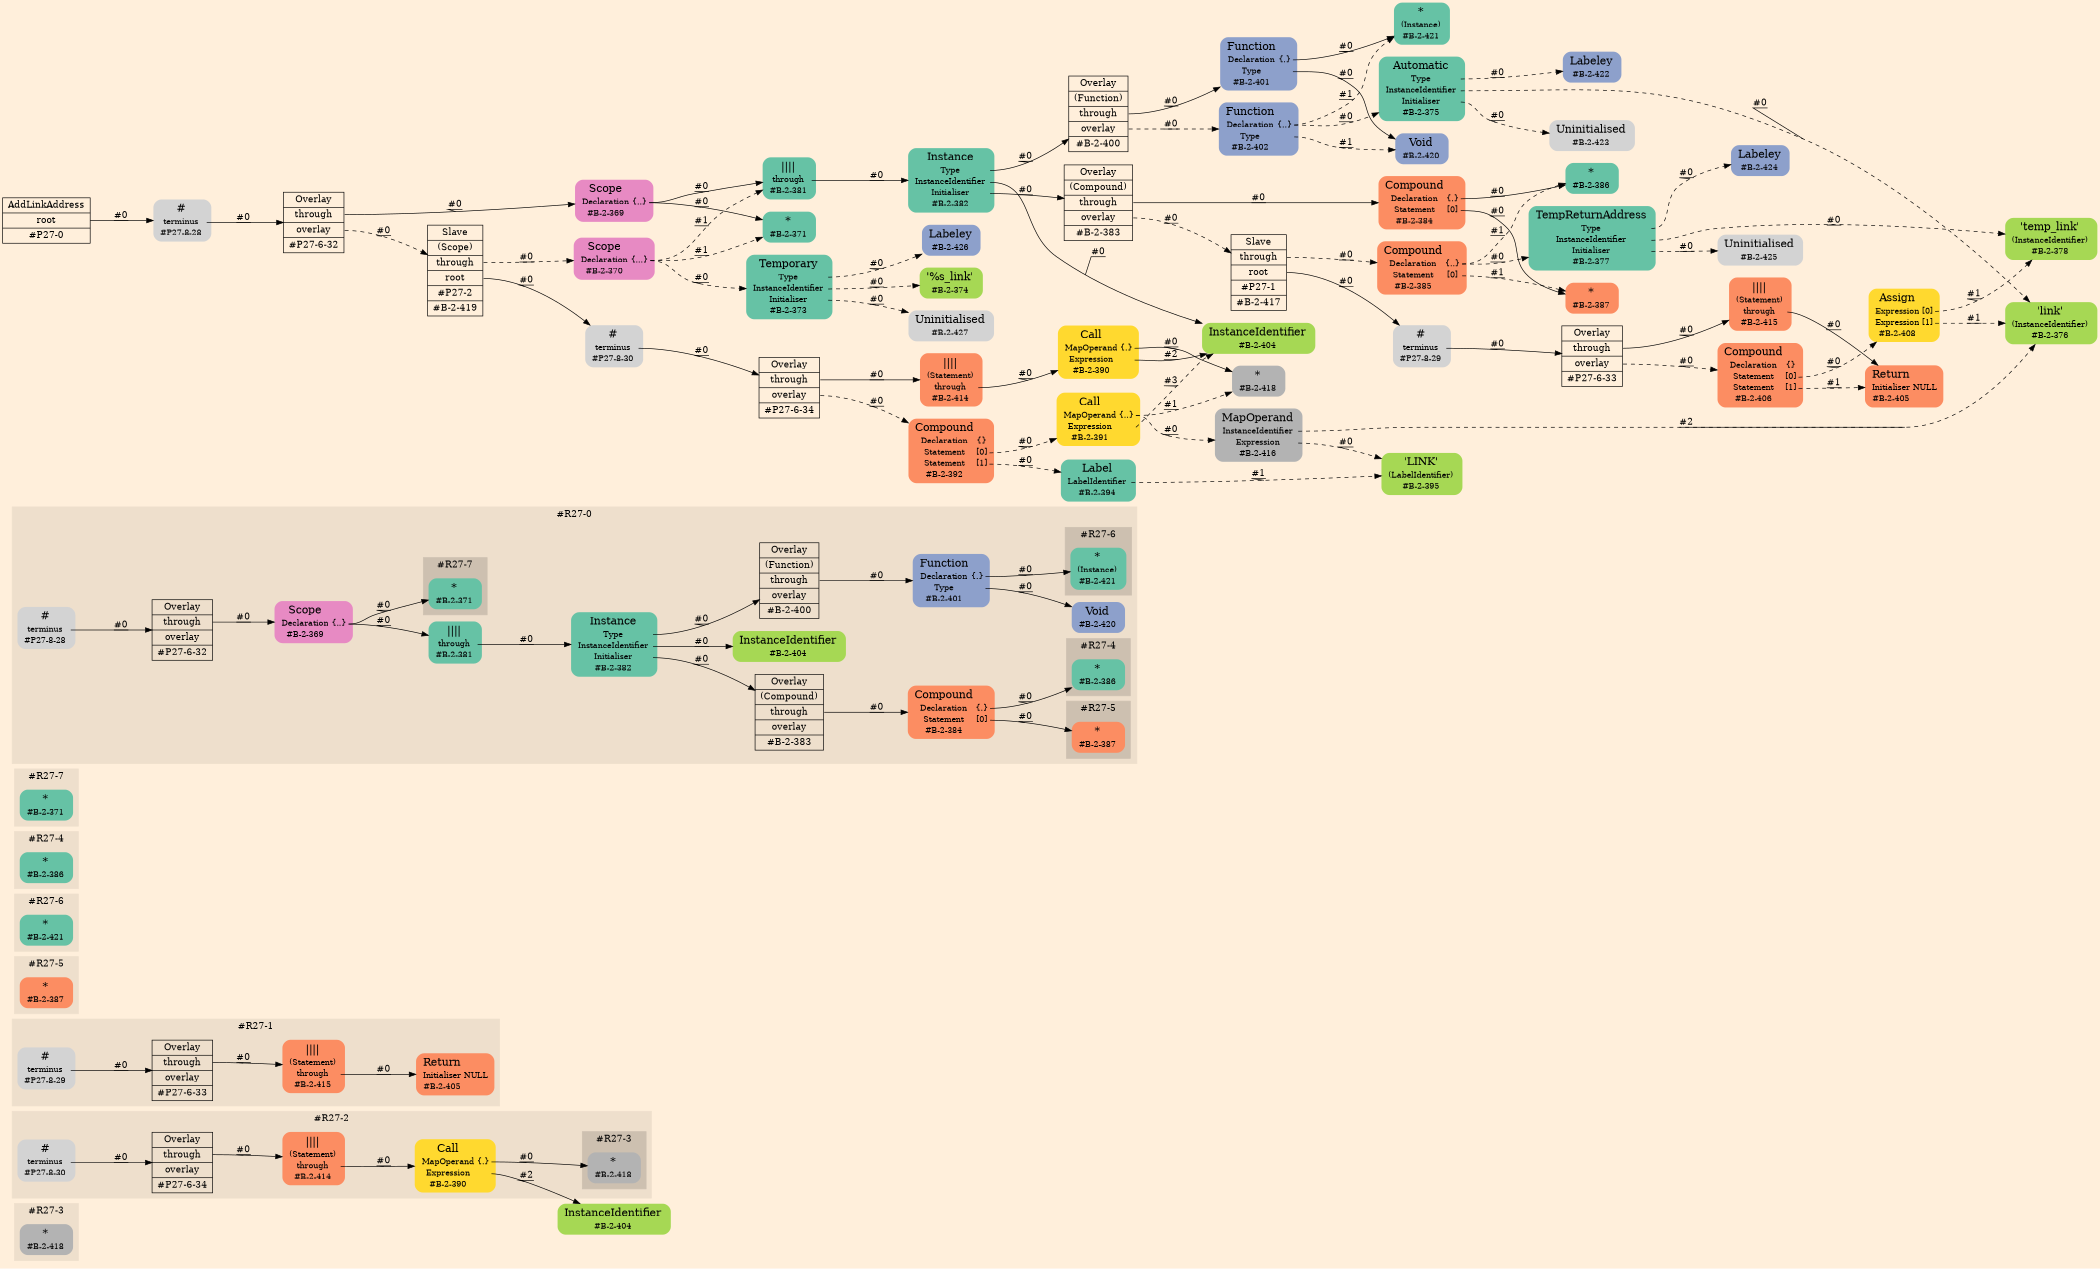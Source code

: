 digraph Inferno {
graph [
rankdir = "LR"
ranksep = 1.0
size = "14,20"
bgcolor = antiquewhite1
color = black
fontcolor = black
];
node [
];
subgraph "cluster#R27-3" {
label = "#R27-3"
style = "filled"
color = antiquewhite2
"#R27-3/#B-2-418" [
shape = "plaintext"
fillcolor = "/set28/8"
label = <<TABLE BORDER="0" CELLBORDER="0" CELLSPACING="0">
 <TR>
  <TD><FONT POINT-SIZE="16.0">*</FONT></TD>
  <TD></TD>
 </TR>
 <TR>
  <TD>#B-2-418</TD>
  <TD PORT="port0"></TD>
 </TR>
</TABLE>>
style = "rounded,filled"
fontsize = "12"
];
}
"#R27-2/#B-2-404" [
shape = "plaintext"
fillcolor = "/set28/5"
label = <<TABLE BORDER="0" CELLBORDER="0" CELLSPACING="0">
 <TR>
  <TD><FONT POINT-SIZE="16.0">InstanceIdentifier</FONT></TD>
  <TD></TD>
 </TR>
 <TR>
  <TD>#B-2-404</TD>
  <TD PORT="port0"></TD>
 </TR>
</TABLE>>
style = "rounded,filled"
fontsize = "12"
];
subgraph "cluster#R27-2" {
label = "#R27-2"
style = "filled"
color = antiquewhite2
"#R27-2/#B-2-390" [
shape = "plaintext"
fillcolor = "/set28/6"
label = <<TABLE BORDER="0" CELLBORDER="0" CELLSPACING="0">
 <TR>
  <TD><FONT POINT-SIZE="16.0">Call</FONT></TD>
  <TD></TD>
 </TR>
 <TR>
  <TD>MapOperand</TD>
  <TD PORT="port0">{.}</TD>
 </TR>
 <TR>
  <TD>Expression</TD>
  <TD PORT="port1"></TD>
 </TR>
 <TR>
  <TD>#B-2-390</TD>
  <TD PORT="port2"></TD>
 </TR>
</TABLE>>
style = "rounded,filled"
fontsize = "12"
];
"#R27-2/#B-2-414" [
shape = "plaintext"
fillcolor = "/set28/2"
label = <<TABLE BORDER="0" CELLBORDER="0" CELLSPACING="0">
 <TR>
  <TD><FONT POINT-SIZE="16.0">||||</FONT></TD>
  <TD></TD>
 </TR>
 <TR>
  <TD>(Statement)</TD>
  <TD PORT="port0"></TD>
 </TR>
 <TR>
  <TD>through</TD>
  <TD PORT="port1"></TD>
 </TR>
 <TR>
  <TD>#B-2-414</TD>
  <TD PORT="port2"></TD>
 </TR>
</TABLE>>
style = "rounded,filled"
fontsize = "12"
];
"#R27-2/#P27-8-30" [
shape = "plaintext"
label = <<TABLE BORDER="0" CELLBORDER="0" CELLSPACING="0">
 <TR>
  <TD><FONT POINT-SIZE="16.0">#</FONT></TD>
  <TD></TD>
 </TR>
 <TR>
  <TD>terminus</TD>
  <TD PORT="port0"></TD>
 </TR>
 <TR>
  <TD>#P27-8-30</TD>
  <TD PORT="port1"></TD>
 </TR>
</TABLE>>
style = "rounded,filled"
fontsize = "12"
];
"#R27-2/#P27-6-34" [
shape = "record"
fillcolor = antiquewhite2
label = "<fixed> Overlay | <port0> through | <port1> overlay | <port2> #P27-6-34"
style = "filled"
fontsize = "14"
color = black
fontcolor = black
];
subgraph "cluster#R27-3" {
label = "#R27-3"
style = "filled"
color = antiquewhite3
"#R27-2/#B-2-418" [
shape = "plaintext"
fillcolor = "/set28/8"
label = <<TABLE BORDER="0" CELLBORDER="0" CELLSPACING="0">
 <TR>
  <TD><FONT POINT-SIZE="16.0">*</FONT></TD>
  <TD></TD>
 </TR>
 <TR>
  <TD>#B-2-418</TD>
  <TD PORT="port0"></TD>
 </TR>
</TABLE>>
style = "rounded,filled"
fontsize = "12"
];
}
}
subgraph "cluster#R27-1" {
label = "#R27-1"
style = "filled"
color = antiquewhite2
"#R27-1/#B-2-405" [
shape = "plaintext"
fillcolor = "/set28/2"
label = <<TABLE BORDER="0" CELLBORDER="0" CELLSPACING="0">
 <TR>
  <TD><FONT POINT-SIZE="16.0">Return</FONT></TD>
  <TD></TD>
 </TR>
 <TR>
  <TD>Initialiser</TD>
  <TD PORT="port0">NULL</TD>
 </TR>
 <TR>
  <TD>#B-2-405</TD>
  <TD PORT="port1"></TD>
 </TR>
</TABLE>>
style = "rounded,filled"
fontsize = "12"
];
"#R27-1/#B-2-415" [
shape = "plaintext"
fillcolor = "/set28/2"
label = <<TABLE BORDER="0" CELLBORDER="0" CELLSPACING="0">
 <TR>
  <TD><FONT POINT-SIZE="16.0">||||</FONT></TD>
  <TD></TD>
 </TR>
 <TR>
  <TD>(Statement)</TD>
  <TD PORT="port0"></TD>
 </TR>
 <TR>
  <TD>through</TD>
  <TD PORT="port1"></TD>
 </TR>
 <TR>
  <TD>#B-2-415</TD>
  <TD PORT="port2"></TD>
 </TR>
</TABLE>>
style = "rounded,filled"
fontsize = "12"
];
"#R27-1/#P27-8-29" [
shape = "plaintext"
label = <<TABLE BORDER="0" CELLBORDER="0" CELLSPACING="0">
 <TR>
  <TD><FONT POINT-SIZE="16.0">#</FONT></TD>
  <TD></TD>
 </TR>
 <TR>
  <TD>terminus</TD>
  <TD PORT="port0"></TD>
 </TR>
 <TR>
  <TD>#P27-8-29</TD>
  <TD PORT="port1"></TD>
 </TR>
</TABLE>>
style = "rounded,filled"
fontsize = "12"
];
"#R27-1/#P27-6-33" [
shape = "record"
fillcolor = antiquewhite2
label = "<fixed> Overlay | <port0> through | <port1> overlay | <port2> #P27-6-33"
style = "filled"
fontsize = "14"
color = black
fontcolor = black
];
}
subgraph "cluster#R27-5" {
label = "#R27-5"
style = "filled"
color = antiquewhite2
"#R27-5/#B-2-387" [
shape = "plaintext"
fillcolor = "/set28/2"
label = <<TABLE BORDER="0" CELLBORDER="0" CELLSPACING="0">
 <TR>
  <TD><FONT POINT-SIZE="16.0">*</FONT></TD>
  <TD></TD>
 </TR>
 <TR>
  <TD>#B-2-387</TD>
  <TD PORT="port0"></TD>
 </TR>
</TABLE>>
style = "rounded,filled"
fontsize = "12"
];
}
subgraph "cluster#R27-6" {
label = "#R27-6"
style = "filled"
color = antiquewhite2
"#R27-6/#B-2-421" [
shape = "plaintext"
fillcolor = "/set28/1"
label = <<TABLE BORDER="0" CELLBORDER="0" CELLSPACING="0">
 <TR>
  <TD><FONT POINT-SIZE="16.0">*</FONT></TD>
  <TD></TD>
 </TR>
 <TR>
  <TD>#B-2-421</TD>
  <TD PORT="port0"></TD>
 </TR>
</TABLE>>
style = "rounded,filled"
fontsize = "12"
];
}
subgraph "cluster#R27-4" {
label = "#R27-4"
style = "filled"
color = antiquewhite2
"#R27-4/#B-2-386" [
shape = "plaintext"
fillcolor = "/set28/1"
label = <<TABLE BORDER="0" CELLBORDER="0" CELLSPACING="0">
 <TR>
  <TD><FONT POINT-SIZE="16.0">*</FONT></TD>
  <TD></TD>
 </TR>
 <TR>
  <TD>#B-2-386</TD>
  <TD PORT="port0"></TD>
 </TR>
</TABLE>>
style = "rounded,filled"
fontsize = "12"
];
}
subgraph "cluster#R27-7" {
label = "#R27-7"
style = "filled"
color = antiquewhite2
"#R27-7/#B-2-371" [
shape = "plaintext"
fillcolor = "/set28/1"
label = <<TABLE BORDER="0" CELLBORDER="0" CELLSPACING="0">
 <TR>
  <TD><FONT POINT-SIZE="16.0">*</FONT></TD>
  <TD></TD>
 </TR>
 <TR>
  <TD>#B-2-371</TD>
  <TD PORT="port0"></TD>
 </TR>
</TABLE>>
style = "rounded,filled"
fontsize = "12"
];
}
subgraph "cluster#R27-0" {
label = "#R27-0"
style = "filled"
color = antiquewhite2
"#R27-0/#B-2-384" [
shape = "plaintext"
fillcolor = "/set28/2"
label = <<TABLE BORDER="0" CELLBORDER="0" CELLSPACING="0">
 <TR>
  <TD><FONT POINT-SIZE="16.0">Compound</FONT></TD>
  <TD></TD>
 </TR>
 <TR>
  <TD>Declaration</TD>
  <TD PORT="port0">{.}</TD>
 </TR>
 <TR>
  <TD>Statement</TD>
  <TD PORT="port1">[0]</TD>
 </TR>
 <TR>
  <TD>#B-2-384</TD>
  <TD PORT="port2"></TD>
 </TR>
</TABLE>>
style = "rounded,filled"
fontsize = "12"
];
"#R27-0/#B-2-404" [
shape = "plaintext"
fillcolor = "/set28/5"
label = <<TABLE BORDER="0" CELLBORDER="0" CELLSPACING="0">
 <TR>
  <TD><FONT POINT-SIZE="16.0">InstanceIdentifier</FONT></TD>
  <TD></TD>
 </TR>
 <TR>
  <TD>#B-2-404</TD>
  <TD PORT="port0"></TD>
 </TR>
</TABLE>>
style = "rounded,filled"
fontsize = "12"
];
"#R27-0/#B-2-420" [
shape = "plaintext"
fillcolor = "/set28/3"
label = <<TABLE BORDER="0" CELLBORDER="0" CELLSPACING="0">
 <TR>
  <TD><FONT POINT-SIZE="16.0">Void</FONT></TD>
  <TD></TD>
 </TR>
 <TR>
  <TD>#B-2-420</TD>
  <TD PORT="port0"></TD>
 </TR>
</TABLE>>
style = "rounded,filled"
fontsize = "12"
];
"#R27-0/#B-2-400" [
shape = "record"
fillcolor = antiquewhite2
label = "<fixed> Overlay | <port0> (Function) | <port1> through | <port2> overlay | <port3> #B-2-400"
style = "filled"
fontsize = "14"
color = black
fontcolor = black
];
"#R27-0/#B-2-383" [
shape = "record"
fillcolor = antiquewhite2
label = "<fixed> Overlay | <port0> (Compound) | <port1> through | <port2> overlay | <port3> #B-2-383"
style = "filled"
fontsize = "14"
color = black
fontcolor = black
];
"#R27-0/#B-2-401" [
shape = "plaintext"
fillcolor = "/set28/3"
label = <<TABLE BORDER="0" CELLBORDER="0" CELLSPACING="0">
 <TR>
  <TD><FONT POINT-SIZE="16.0">Function</FONT></TD>
  <TD></TD>
 </TR>
 <TR>
  <TD>Declaration</TD>
  <TD PORT="port0">{.}</TD>
 </TR>
 <TR>
  <TD>Type</TD>
  <TD PORT="port1"></TD>
 </TR>
 <TR>
  <TD>#B-2-401</TD>
  <TD PORT="port2"></TD>
 </TR>
</TABLE>>
style = "rounded,filled"
fontsize = "12"
];
"#R27-0/#P27-8-28" [
shape = "plaintext"
label = <<TABLE BORDER="0" CELLBORDER="0" CELLSPACING="0">
 <TR>
  <TD><FONT POINT-SIZE="16.0">#</FONT></TD>
  <TD></TD>
 </TR>
 <TR>
  <TD>terminus</TD>
  <TD PORT="port0"></TD>
 </TR>
 <TR>
  <TD>#P27-8-28</TD>
  <TD PORT="port1"></TD>
 </TR>
</TABLE>>
style = "rounded,filled"
fontsize = "12"
];
"#R27-0/#B-2-369" [
shape = "plaintext"
fillcolor = "/set28/4"
label = <<TABLE BORDER="0" CELLBORDER="0" CELLSPACING="0">
 <TR>
  <TD><FONT POINT-SIZE="16.0">Scope</FONT></TD>
  <TD></TD>
 </TR>
 <TR>
  <TD>Declaration</TD>
  <TD PORT="port0">{..}</TD>
 </TR>
 <TR>
  <TD>#B-2-369</TD>
  <TD PORT="port1"></TD>
 </TR>
</TABLE>>
style = "rounded,filled"
fontsize = "12"
];
"#R27-0/#P27-6-32" [
shape = "record"
fillcolor = antiquewhite2
label = "<fixed> Overlay | <port0> through | <port1> overlay | <port2> #P27-6-32"
style = "filled"
fontsize = "14"
color = black
fontcolor = black
];
"#R27-0/#B-2-381" [
shape = "plaintext"
fillcolor = "/set28/1"
label = <<TABLE BORDER="0" CELLBORDER="0" CELLSPACING="0">
 <TR>
  <TD><FONT POINT-SIZE="16.0">||||</FONT></TD>
  <TD></TD>
 </TR>
 <TR>
  <TD>through</TD>
  <TD PORT="port0"></TD>
 </TR>
 <TR>
  <TD>#B-2-381</TD>
  <TD PORT="port1"></TD>
 </TR>
</TABLE>>
style = "rounded,filled"
fontsize = "12"
];
"#R27-0/#B-2-382" [
shape = "plaintext"
fillcolor = "/set28/1"
label = <<TABLE BORDER="0" CELLBORDER="0" CELLSPACING="0">
 <TR>
  <TD><FONT POINT-SIZE="16.0">Instance</FONT></TD>
  <TD></TD>
 </TR>
 <TR>
  <TD>Type</TD>
  <TD PORT="port0"></TD>
 </TR>
 <TR>
  <TD>InstanceIdentifier</TD>
  <TD PORT="port1"></TD>
 </TR>
 <TR>
  <TD>Initialiser</TD>
  <TD PORT="port2"></TD>
 </TR>
 <TR>
  <TD>#B-2-382</TD>
  <TD PORT="port3"></TD>
 </TR>
</TABLE>>
style = "rounded,filled"
fontsize = "12"
];
subgraph "cluster#R27-7" {
label = "#R27-7"
style = "filled"
color = antiquewhite3
"#R27-0/#B-2-371" [
shape = "plaintext"
fillcolor = "/set28/1"
label = <<TABLE BORDER="0" CELLBORDER="0" CELLSPACING="0">
 <TR>
  <TD><FONT POINT-SIZE="16.0">*</FONT></TD>
  <TD></TD>
 </TR>
 <TR>
  <TD>#B-2-371</TD>
  <TD PORT="port0"></TD>
 </TR>
</TABLE>>
style = "rounded,filled"
fontsize = "12"
];
}
subgraph "cluster#R27-4" {
label = "#R27-4"
style = "filled"
color = antiquewhite3
"#R27-0/#B-2-386" [
shape = "plaintext"
fillcolor = "/set28/1"
label = <<TABLE BORDER="0" CELLBORDER="0" CELLSPACING="0">
 <TR>
  <TD><FONT POINT-SIZE="16.0">*</FONT></TD>
  <TD></TD>
 </TR>
 <TR>
  <TD>#B-2-386</TD>
  <TD PORT="port0"></TD>
 </TR>
</TABLE>>
style = "rounded,filled"
fontsize = "12"
];
}
subgraph "cluster#R27-6" {
label = "#R27-6"
style = "filled"
color = antiquewhite3
"#R27-0/#B-2-421" [
shape = "plaintext"
fillcolor = "/set28/1"
label = <<TABLE BORDER="0" CELLBORDER="0" CELLSPACING="0">
 <TR>
  <TD><FONT POINT-SIZE="16.0">*</FONT></TD>
  <TD></TD>
 </TR>
 <TR>
  <TD>(Instance)</TD>
  <TD PORT="port0"></TD>
 </TR>
 <TR>
  <TD>#B-2-421</TD>
  <TD PORT="port1"></TD>
 </TR>
</TABLE>>
style = "rounded,filled"
fontsize = "12"
];
}
subgraph "cluster#R27-5" {
label = "#R27-5"
style = "filled"
color = antiquewhite3
"#R27-0/#B-2-387" [
shape = "plaintext"
fillcolor = "/set28/2"
label = <<TABLE BORDER="0" CELLBORDER="0" CELLSPACING="0">
 <TR>
  <TD><FONT POINT-SIZE="16.0">*</FONT></TD>
  <TD></TD>
 </TR>
 <TR>
  <TD>#B-2-387</TD>
  <TD PORT="port0"></TD>
 </TR>
</TABLE>>
style = "rounded,filled"
fontsize = "12"
];
}
}
"CR#P27-0" [
shape = "record"
fillcolor = antiquewhite1
label = "<fixed> AddLinkAddress | <port0> root | <port1> #P27-0"
style = "filled"
fontsize = "14"
color = black
fontcolor = black
];
"#P27-8-28" [
shape = "plaintext"
label = <<TABLE BORDER="0" CELLBORDER="0" CELLSPACING="0">
 <TR>
  <TD><FONT POINT-SIZE="16.0">#</FONT></TD>
  <TD></TD>
 </TR>
 <TR>
  <TD>terminus</TD>
  <TD PORT="port0"></TD>
 </TR>
 <TR>
  <TD>#P27-8-28</TD>
  <TD PORT="port1"></TD>
 </TR>
</TABLE>>
style = "rounded,filled"
fontsize = "12"
];
"#P27-6-32" [
shape = "record"
fillcolor = antiquewhite1
label = "<fixed> Overlay | <port0> through | <port1> overlay | <port2> #P27-6-32"
style = "filled"
fontsize = "14"
color = black
fontcolor = black
];
"#B-2-369" [
shape = "plaintext"
fillcolor = "/set28/4"
label = <<TABLE BORDER="0" CELLBORDER="0" CELLSPACING="0">
 <TR>
  <TD><FONT POINT-SIZE="16.0">Scope</FONT></TD>
  <TD></TD>
 </TR>
 <TR>
  <TD>Declaration</TD>
  <TD PORT="port0">{..}</TD>
 </TR>
 <TR>
  <TD>#B-2-369</TD>
  <TD PORT="port1"></TD>
 </TR>
</TABLE>>
style = "rounded,filled"
fontsize = "12"
];
"#B-2-381" [
shape = "plaintext"
fillcolor = "/set28/1"
label = <<TABLE BORDER="0" CELLBORDER="0" CELLSPACING="0">
 <TR>
  <TD><FONT POINT-SIZE="16.0">||||</FONT></TD>
  <TD></TD>
 </TR>
 <TR>
  <TD>through</TD>
  <TD PORT="port0"></TD>
 </TR>
 <TR>
  <TD>#B-2-381</TD>
  <TD PORT="port1"></TD>
 </TR>
</TABLE>>
style = "rounded,filled"
fontsize = "12"
];
"#B-2-382" [
shape = "plaintext"
fillcolor = "/set28/1"
label = <<TABLE BORDER="0" CELLBORDER="0" CELLSPACING="0">
 <TR>
  <TD><FONT POINT-SIZE="16.0">Instance</FONT></TD>
  <TD></TD>
 </TR>
 <TR>
  <TD>Type</TD>
  <TD PORT="port0"></TD>
 </TR>
 <TR>
  <TD>InstanceIdentifier</TD>
  <TD PORT="port1"></TD>
 </TR>
 <TR>
  <TD>Initialiser</TD>
  <TD PORT="port2"></TD>
 </TR>
 <TR>
  <TD>#B-2-382</TD>
  <TD PORT="port3"></TD>
 </TR>
</TABLE>>
style = "rounded,filled"
fontsize = "12"
];
"#B-2-400" [
shape = "record"
fillcolor = antiquewhite1
label = "<fixed> Overlay | <port0> (Function) | <port1> through | <port2> overlay | <port3> #B-2-400"
style = "filled"
fontsize = "14"
color = black
fontcolor = black
];
"#B-2-401" [
shape = "plaintext"
fillcolor = "/set28/3"
label = <<TABLE BORDER="0" CELLBORDER="0" CELLSPACING="0">
 <TR>
  <TD><FONT POINT-SIZE="16.0">Function</FONT></TD>
  <TD></TD>
 </TR>
 <TR>
  <TD>Declaration</TD>
  <TD PORT="port0">{.}</TD>
 </TR>
 <TR>
  <TD>Type</TD>
  <TD PORT="port1"></TD>
 </TR>
 <TR>
  <TD>#B-2-401</TD>
  <TD PORT="port2"></TD>
 </TR>
</TABLE>>
style = "rounded,filled"
fontsize = "12"
];
"#B-2-421" [
shape = "plaintext"
fillcolor = "/set28/1"
label = <<TABLE BORDER="0" CELLBORDER="0" CELLSPACING="0">
 <TR>
  <TD><FONT POINT-SIZE="16.0">*</FONT></TD>
  <TD></TD>
 </TR>
 <TR>
  <TD>(Instance)</TD>
  <TD PORT="port0"></TD>
 </TR>
 <TR>
  <TD>#B-2-421</TD>
  <TD PORT="port1"></TD>
 </TR>
</TABLE>>
style = "rounded,filled"
fontsize = "12"
];
"#B-2-420" [
shape = "plaintext"
fillcolor = "/set28/3"
label = <<TABLE BORDER="0" CELLBORDER="0" CELLSPACING="0">
 <TR>
  <TD><FONT POINT-SIZE="16.0">Void</FONT></TD>
  <TD></TD>
 </TR>
 <TR>
  <TD>#B-2-420</TD>
  <TD PORT="port0"></TD>
 </TR>
</TABLE>>
style = "rounded,filled"
fontsize = "12"
];
"#B-2-402" [
shape = "plaintext"
fillcolor = "/set28/3"
label = <<TABLE BORDER="0" CELLBORDER="0" CELLSPACING="0">
 <TR>
  <TD><FONT POINT-SIZE="16.0">Function</FONT></TD>
  <TD></TD>
 </TR>
 <TR>
  <TD>Declaration</TD>
  <TD PORT="port0">{..}</TD>
 </TR>
 <TR>
  <TD>Type</TD>
  <TD PORT="port1"></TD>
 </TR>
 <TR>
  <TD>#B-2-402</TD>
  <TD PORT="port2"></TD>
 </TR>
</TABLE>>
style = "rounded,filled"
fontsize = "12"
];
"#B-2-375" [
shape = "plaintext"
fillcolor = "/set28/1"
label = <<TABLE BORDER="0" CELLBORDER="0" CELLSPACING="0">
 <TR>
  <TD><FONT POINT-SIZE="16.0">Automatic</FONT></TD>
  <TD></TD>
 </TR>
 <TR>
  <TD>Type</TD>
  <TD PORT="port0"></TD>
 </TR>
 <TR>
  <TD>InstanceIdentifier</TD>
  <TD PORT="port1"></TD>
 </TR>
 <TR>
  <TD>Initialiser</TD>
  <TD PORT="port2"></TD>
 </TR>
 <TR>
  <TD>#B-2-375</TD>
  <TD PORT="port3"></TD>
 </TR>
</TABLE>>
style = "rounded,filled"
fontsize = "12"
];
"#B-2-422" [
shape = "plaintext"
fillcolor = "/set28/3"
label = <<TABLE BORDER="0" CELLBORDER="0" CELLSPACING="0">
 <TR>
  <TD><FONT POINT-SIZE="16.0">Labeley</FONT></TD>
  <TD></TD>
 </TR>
 <TR>
  <TD>#B-2-422</TD>
  <TD PORT="port0"></TD>
 </TR>
</TABLE>>
style = "rounded,filled"
fontsize = "12"
];
"#B-2-376" [
shape = "plaintext"
fillcolor = "/set28/5"
label = <<TABLE BORDER="0" CELLBORDER="0" CELLSPACING="0">
 <TR>
  <TD><FONT POINT-SIZE="16.0">'link'</FONT></TD>
  <TD></TD>
 </TR>
 <TR>
  <TD>(InstanceIdentifier)</TD>
  <TD PORT="port0"></TD>
 </TR>
 <TR>
  <TD>#B-2-376</TD>
  <TD PORT="port1"></TD>
 </TR>
</TABLE>>
style = "rounded,filled"
fontsize = "12"
];
"#B-2-423" [
shape = "plaintext"
label = <<TABLE BORDER="0" CELLBORDER="0" CELLSPACING="0">
 <TR>
  <TD><FONT POINT-SIZE="16.0">Uninitialised</FONT></TD>
  <TD></TD>
 </TR>
 <TR>
  <TD>#B-2-423</TD>
  <TD PORT="port0"></TD>
 </TR>
</TABLE>>
style = "rounded,filled"
fontsize = "12"
];
"#B-2-404" [
shape = "plaintext"
fillcolor = "/set28/5"
label = <<TABLE BORDER="0" CELLBORDER="0" CELLSPACING="0">
 <TR>
  <TD><FONT POINT-SIZE="16.0">InstanceIdentifier</FONT></TD>
  <TD></TD>
 </TR>
 <TR>
  <TD>#B-2-404</TD>
  <TD PORT="port0"></TD>
 </TR>
</TABLE>>
style = "rounded,filled"
fontsize = "12"
];
"#B-2-383" [
shape = "record"
fillcolor = antiquewhite1
label = "<fixed> Overlay | <port0> (Compound) | <port1> through | <port2> overlay | <port3> #B-2-383"
style = "filled"
fontsize = "14"
color = black
fontcolor = black
];
"#B-2-384" [
shape = "plaintext"
fillcolor = "/set28/2"
label = <<TABLE BORDER="0" CELLBORDER="0" CELLSPACING="0">
 <TR>
  <TD><FONT POINT-SIZE="16.0">Compound</FONT></TD>
  <TD></TD>
 </TR>
 <TR>
  <TD>Declaration</TD>
  <TD PORT="port0">{.}</TD>
 </TR>
 <TR>
  <TD>Statement</TD>
  <TD PORT="port1">[0]</TD>
 </TR>
 <TR>
  <TD>#B-2-384</TD>
  <TD PORT="port2"></TD>
 </TR>
</TABLE>>
style = "rounded,filled"
fontsize = "12"
];
"#B-2-386" [
shape = "plaintext"
fillcolor = "/set28/1"
label = <<TABLE BORDER="0" CELLBORDER="0" CELLSPACING="0">
 <TR>
  <TD><FONT POINT-SIZE="16.0">*</FONT></TD>
  <TD></TD>
 </TR>
 <TR>
  <TD>#B-2-386</TD>
  <TD PORT="port0"></TD>
 </TR>
</TABLE>>
style = "rounded,filled"
fontsize = "12"
];
"#B-2-387" [
shape = "plaintext"
fillcolor = "/set28/2"
label = <<TABLE BORDER="0" CELLBORDER="0" CELLSPACING="0">
 <TR>
  <TD><FONT POINT-SIZE="16.0">*</FONT></TD>
  <TD></TD>
 </TR>
 <TR>
  <TD>#B-2-387</TD>
  <TD PORT="port0"></TD>
 </TR>
</TABLE>>
style = "rounded,filled"
fontsize = "12"
];
"#B-2-417" [
shape = "record"
fillcolor = antiquewhite1
label = "<fixed> Slave | <port0> through | <port1> root | <port2> #P27-1 | <port3> #B-2-417"
style = "filled"
fontsize = "14"
color = black
fontcolor = black
];
"#B-2-385" [
shape = "plaintext"
fillcolor = "/set28/2"
label = <<TABLE BORDER="0" CELLBORDER="0" CELLSPACING="0">
 <TR>
  <TD><FONT POINT-SIZE="16.0">Compound</FONT></TD>
  <TD></TD>
 </TR>
 <TR>
  <TD>Declaration</TD>
  <TD PORT="port0">{..}</TD>
 </TR>
 <TR>
  <TD>Statement</TD>
  <TD PORT="port1">[0]</TD>
 </TR>
 <TR>
  <TD>#B-2-385</TD>
  <TD PORT="port2"></TD>
 </TR>
</TABLE>>
style = "rounded,filled"
fontsize = "12"
];
"#B-2-377" [
shape = "plaintext"
fillcolor = "/set28/1"
label = <<TABLE BORDER="0" CELLBORDER="0" CELLSPACING="0">
 <TR>
  <TD><FONT POINT-SIZE="16.0">TempReturnAddress</FONT></TD>
  <TD></TD>
 </TR>
 <TR>
  <TD>Type</TD>
  <TD PORT="port0"></TD>
 </TR>
 <TR>
  <TD>InstanceIdentifier</TD>
  <TD PORT="port1"></TD>
 </TR>
 <TR>
  <TD>Initialiser</TD>
  <TD PORT="port2"></TD>
 </TR>
 <TR>
  <TD>#B-2-377</TD>
  <TD PORT="port3"></TD>
 </TR>
</TABLE>>
style = "rounded,filled"
fontsize = "12"
];
"#B-2-424" [
shape = "plaintext"
fillcolor = "/set28/3"
label = <<TABLE BORDER="0" CELLBORDER="0" CELLSPACING="0">
 <TR>
  <TD><FONT POINT-SIZE="16.0">Labeley</FONT></TD>
  <TD></TD>
 </TR>
 <TR>
  <TD>#B-2-424</TD>
  <TD PORT="port0"></TD>
 </TR>
</TABLE>>
style = "rounded,filled"
fontsize = "12"
];
"#B-2-378" [
shape = "plaintext"
fillcolor = "/set28/5"
label = <<TABLE BORDER="0" CELLBORDER="0" CELLSPACING="0">
 <TR>
  <TD><FONT POINT-SIZE="16.0">'temp_link'</FONT></TD>
  <TD></TD>
 </TR>
 <TR>
  <TD>(InstanceIdentifier)</TD>
  <TD PORT="port0"></TD>
 </TR>
 <TR>
  <TD>#B-2-378</TD>
  <TD PORT="port1"></TD>
 </TR>
</TABLE>>
style = "rounded,filled"
fontsize = "12"
];
"#B-2-425" [
shape = "plaintext"
label = <<TABLE BORDER="0" CELLBORDER="0" CELLSPACING="0">
 <TR>
  <TD><FONT POINT-SIZE="16.0">Uninitialised</FONT></TD>
  <TD></TD>
 </TR>
 <TR>
  <TD>#B-2-425</TD>
  <TD PORT="port0"></TD>
 </TR>
</TABLE>>
style = "rounded,filled"
fontsize = "12"
];
"#P27-8-29" [
shape = "plaintext"
label = <<TABLE BORDER="0" CELLBORDER="0" CELLSPACING="0">
 <TR>
  <TD><FONT POINT-SIZE="16.0">#</FONT></TD>
  <TD></TD>
 </TR>
 <TR>
  <TD>terminus</TD>
  <TD PORT="port0"></TD>
 </TR>
 <TR>
  <TD>#P27-8-29</TD>
  <TD PORT="port1"></TD>
 </TR>
</TABLE>>
style = "rounded,filled"
fontsize = "12"
];
"#P27-6-33" [
shape = "record"
fillcolor = antiquewhite1
label = "<fixed> Overlay | <port0> through | <port1> overlay | <port2> #P27-6-33"
style = "filled"
fontsize = "14"
color = black
fontcolor = black
];
"#B-2-415" [
shape = "plaintext"
fillcolor = "/set28/2"
label = <<TABLE BORDER="0" CELLBORDER="0" CELLSPACING="0">
 <TR>
  <TD><FONT POINT-SIZE="16.0">||||</FONT></TD>
  <TD></TD>
 </TR>
 <TR>
  <TD>(Statement)</TD>
  <TD PORT="port0"></TD>
 </TR>
 <TR>
  <TD>through</TD>
  <TD PORT="port1"></TD>
 </TR>
 <TR>
  <TD>#B-2-415</TD>
  <TD PORT="port2"></TD>
 </TR>
</TABLE>>
style = "rounded,filled"
fontsize = "12"
];
"#B-2-405" [
shape = "plaintext"
fillcolor = "/set28/2"
label = <<TABLE BORDER="0" CELLBORDER="0" CELLSPACING="0">
 <TR>
  <TD><FONT POINT-SIZE="16.0">Return</FONT></TD>
  <TD></TD>
 </TR>
 <TR>
  <TD>Initialiser</TD>
  <TD PORT="port0">NULL</TD>
 </TR>
 <TR>
  <TD>#B-2-405</TD>
  <TD PORT="port1"></TD>
 </TR>
</TABLE>>
style = "rounded,filled"
fontsize = "12"
];
"#B-2-406" [
shape = "plaintext"
fillcolor = "/set28/2"
label = <<TABLE BORDER="0" CELLBORDER="0" CELLSPACING="0">
 <TR>
  <TD><FONT POINT-SIZE="16.0">Compound</FONT></TD>
  <TD></TD>
 </TR>
 <TR>
  <TD>Declaration</TD>
  <TD PORT="port0">{}</TD>
 </TR>
 <TR>
  <TD>Statement</TD>
  <TD PORT="port1">[0]</TD>
 </TR>
 <TR>
  <TD>Statement</TD>
  <TD PORT="port2">[1]</TD>
 </TR>
 <TR>
  <TD>#B-2-406</TD>
  <TD PORT="port3"></TD>
 </TR>
</TABLE>>
style = "rounded,filled"
fontsize = "12"
];
"#B-2-408" [
shape = "plaintext"
fillcolor = "/set28/6"
label = <<TABLE BORDER="0" CELLBORDER="0" CELLSPACING="0">
 <TR>
  <TD><FONT POINT-SIZE="16.0">Assign</FONT></TD>
  <TD></TD>
 </TR>
 <TR>
  <TD>Expression</TD>
  <TD PORT="port0">[0]</TD>
 </TR>
 <TR>
  <TD>Expression</TD>
  <TD PORT="port1">[1]</TD>
 </TR>
 <TR>
  <TD>#B-2-408</TD>
  <TD PORT="port2"></TD>
 </TR>
</TABLE>>
style = "rounded,filled"
fontsize = "12"
];
"#B-2-371" [
shape = "plaintext"
fillcolor = "/set28/1"
label = <<TABLE BORDER="0" CELLBORDER="0" CELLSPACING="0">
 <TR>
  <TD><FONT POINT-SIZE="16.0">*</FONT></TD>
  <TD></TD>
 </TR>
 <TR>
  <TD>#B-2-371</TD>
  <TD PORT="port0"></TD>
 </TR>
</TABLE>>
style = "rounded,filled"
fontsize = "12"
];
"#B-2-419" [
shape = "record"
fillcolor = antiquewhite1
label = "<fixed> Slave | <port0> (Scope) | <port1> through | <port2> root | <port3> #P27-2 | <port4> #B-2-419"
style = "filled"
fontsize = "14"
color = black
fontcolor = black
];
"#B-2-370" [
shape = "plaintext"
fillcolor = "/set28/4"
label = <<TABLE BORDER="0" CELLBORDER="0" CELLSPACING="0">
 <TR>
  <TD><FONT POINT-SIZE="16.0">Scope</FONT></TD>
  <TD></TD>
 </TR>
 <TR>
  <TD>Declaration</TD>
  <TD PORT="port0">{...}</TD>
 </TR>
 <TR>
  <TD>#B-2-370</TD>
  <TD PORT="port1"></TD>
 </TR>
</TABLE>>
style = "rounded,filled"
fontsize = "12"
];
"#B-2-373" [
shape = "plaintext"
fillcolor = "/set28/1"
label = <<TABLE BORDER="0" CELLBORDER="0" CELLSPACING="0">
 <TR>
  <TD><FONT POINT-SIZE="16.0">Temporary</FONT></TD>
  <TD></TD>
 </TR>
 <TR>
  <TD>Type</TD>
  <TD PORT="port0"></TD>
 </TR>
 <TR>
  <TD>InstanceIdentifier</TD>
  <TD PORT="port1"></TD>
 </TR>
 <TR>
  <TD>Initialiser</TD>
  <TD PORT="port2"></TD>
 </TR>
 <TR>
  <TD>#B-2-373</TD>
  <TD PORT="port3"></TD>
 </TR>
</TABLE>>
style = "rounded,filled"
fontsize = "12"
];
"#B-2-426" [
shape = "plaintext"
fillcolor = "/set28/3"
label = <<TABLE BORDER="0" CELLBORDER="0" CELLSPACING="0">
 <TR>
  <TD><FONT POINT-SIZE="16.0">Labeley</FONT></TD>
  <TD></TD>
 </TR>
 <TR>
  <TD>#B-2-426</TD>
  <TD PORT="port0"></TD>
 </TR>
</TABLE>>
style = "rounded,filled"
fontsize = "12"
];
"#B-2-374" [
shape = "plaintext"
fillcolor = "/set28/5"
label = <<TABLE BORDER="0" CELLBORDER="0" CELLSPACING="0">
 <TR>
  <TD><FONT POINT-SIZE="16.0">'%s_link'</FONT></TD>
  <TD></TD>
 </TR>
 <TR>
  <TD>#B-2-374</TD>
  <TD PORT="port0"></TD>
 </TR>
</TABLE>>
style = "rounded,filled"
fontsize = "12"
];
"#B-2-427" [
shape = "plaintext"
label = <<TABLE BORDER="0" CELLBORDER="0" CELLSPACING="0">
 <TR>
  <TD><FONT POINT-SIZE="16.0">Uninitialised</FONT></TD>
  <TD></TD>
 </TR>
 <TR>
  <TD>#B-2-427</TD>
  <TD PORT="port0"></TD>
 </TR>
</TABLE>>
style = "rounded,filled"
fontsize = "12"
];
"#P27-8-30" [
shape = "plaintext"
label = <<TABLE BORDER="0" CELLBORDER="0" CELLSPACING="0">
 <TR>
  <TD><FONT POINT-SIZE="16.0">#</FONT></TD>
  <TD></TD>
 </TR>
 <TR>
  <TD>terminus</TD>
  <TD PORT="port0"></TD>
 </TR>
 <TR>
  <TD>#P27-8-30</TD>
  <TD PORT="port1"></TD>
 </TR>
</TABLE>>
style = "rounded,filled"
fontsize = "12"
];
"#P27-6-34" [
shape = "record"
fillcolor = antiquewhite1
label = "<fixed> Overlay | <port0> through | <port1> overlay | <port2> #P27-6-34"
style = "filled"
fontsize = "14"
color = black
fontcolor = black
];
"#B-2-414" [
shape = "plaintext"
fillcolor = "/set28/2"
label = <<TABLE BORDER="0" CELLBORDER="0" CELLSPACING="0">
 <TR>
  <TD><FONT POINT-SIZE="16.0">||||</FONT></TD>
  <TD></TD>
 </TR>
 <TR>
  <TD>(Statement)</TD>
  <TD PORT="port0"></TD>
 </TR>
 <TR>
  <TD>through</TD>
  <TD PORT="port1"></TD>
 </TR>
 <TR>
  <TD>#B-2-414</TD>
  <TD PORT="port2"></TD>
 </TR>
</TABLE>>
style = "rounded,filled"
fontsize = "12"
];
"#B-2-390" [
shape = "plaintext"
fillcolor = "/set28/6"
label = <<TABLE BORDER="0" CELLBORDER="0" CELLSPACING="0">
 <TR>
  <TD><FONT POINT-SIZE="16.0">Call</FONT></TD>
  <TD></TD>
 </TR>
 <TR>
  <TD>MapOperand</TD>
  <TD PORT="port0">{.}</TD>
 </TR>
 <TR>
  <TD>Expression</TD>
  <TD PORT="port1"></TD>
 </TR>
 <TR>
  <TD>#B-2-390</TD>
  <TD PORT="port2"></TD>
 </TR>
</TABLE>>
style = "rounded,filled"
fontsize = "12"
];
"#B-2-418" [
shape = "plaintext"
fillcolor = "/set28/8"
label = <<TABLE BORDER="0" CELLBORDER="0" CELLSPACING="0">
 <TR>
  <TD><FONT POINT-SIZE="16.0">*</FONT></TD>
  <TD></TD>
 </TR>
 <TR>
  <TD>#B-2-418</TD>
  <TD PORT="port0"></TD>
 </TR>
</TABLE>>
style = "rounded,filled"
fontsize = "12"
];
"#B-2-392" [
shape = "plaintext"
fillcolor = "/set28/2"
label = <<TABLE BORDER="0" CELLBORDER="0" CELLSPACING="0">
 <TR>
  <TD><FONT POINT-SIZE="16.0">Compound</FONT></TD>
  <TD></TD>
 </TR>
 <TR>
  <TD>Declaration</TD>
  <TD PORT="port0">{}</TD>
 </TR>
 <TR>
  <TD>Statement</TD>
  <TD PORT="port1">[0]</TD>
 </TR>
 <TR>
  <TD>Statement</TD>
  <TD PORT="port2">[1]</TD>
 </TR>
 <TR>
  <TD>#B-2-392</TD>
  <TD PORT="port3"></TD>
 </TR>
</TABLE>>
style = "rounded,filled"
fontsize = "12"
];
"#B-2-391" [
shape = "plaintext"
fillcolor = "/set28/6"
label = <<TABLE BORDER="0" CELLBORDER="0" CELLSPACING="0">
 <TR>
  <TD><FONT POINT-SIZE="16.0">Call</FONT></TD>
  <TD></TD>
 </TR>
 <TR>
  <TD>MapOperand</TD>
  <TD PORT="port0">{..}</TD>
 </TR>
 <TR>
  <TD>Expression</TD>
  <TD PORT="port1"></TD>
 </TR>
 <TR>
  <TD>#B-2-391</TD>
  <TD PORT="port2"></TD>
 </TR>
</TABLE>>
style = "rounded,filled"
fontsize = "12"
];
"#B-2-416" [
shape = "plaintext"
fillcolor = "/set28/8"
label = <<TABLE BORDER="0" CELLBORDER="0" CELLSPACING="0">
 <TR>
  <TD><FONT POINT-SIZE="16.0">MapOperand</FONT></TD>
  <TD></TD>
 </TR>
 <TR>
  <TD>InstanceIdentifier</TD>
  <TD PORT="port0"></TD>
 </TR>
 <TR>
  <TD>Expression</TD>
  <TD PORT="port1"></TD>
 </TR>
 <TR>
  <TD>#B-2-416</TD>
  <TD PORT="port2"></TD>
 </TR>
</TABLE>>
style = "rounded,filled"
fontsize = "12"
];
"#B-2-395" [
shape = "plaintext"
fillcolor = "/set28/5"
label = <<TABLE BORDER="0" CELLBORDER="0" CELLSPACING="0">
 <TR>
  <TD><FONT POINT-SIZE="16.0">'LINK'</FONT></TD>
  <TD></TD>
 </TR>
 <TR>
  <TD>(LabelIdentifier)</TD>
  <TD PORT="port0"></TD>
 </TR>
 <TR>
  <TD>#B-2-395</TD>
  <TD PORT="port1"></TD>
 </TR>
</TABLE>>
style = "rounded,filled"
fontsize = "12"
];
"#B-2-394" [
shape = "plaintext"
fillcolor = "/set28/1"
label = <<TABLE BORDER="0" CELLBORDER="0" CELLSPACING="0">
 <TR>
  <TD><FONT POINT-SIZE="16.0">Label</FONT></TD>
  <TD></TD>
 </TR>
 <TR>
  <TD>LabelIdentifier</TD>
  <TD PORT="port0"></TD>
 </TR>
 <TR>
  <TD>#B-2-394</TD>
  <TD PORT="port1"></TD>
 </TR>
</TABLE>>
style = "rounded,filled"
fontsize = "12"
];
"CR#P27-0":port0 -> "#P27-8-28" [style="solid"
label = "#0"
decorate = true
color = black
fontcolor = black
];
"#P27-8-28":port0 -> "#P27-6-32" [style="solid"
label = "#0"
decorate = true
color = black
fontcolor = black
];
"#P27-6-32":port0 -> "#B-2-369" [style="solid"
label = "#0"
decorate = true
color = black
fontcolor = black
];
"#P27-6-32":port1 -> "#B-2-419" [style="dashed"
label = "#0"
decorate = true
color = black
fontcolor = black
];
"#B-2-369":port0 -> "#B-2-381" [style="solid"
label = "#0"
decorate = true
color = black
fontcolor = black
];
"#B-2-369":port0 -> "#B-2-371" [style="solid"
label = "#0"
decorate = true
color = black
fontcolor = black
];
"#B-2-381":port0 -> "#B-2-382" [style="solid"
label = "#0"
decorate = true
color = black
fontcolor = black
];
"#B-2-382":port0 -> "#B-2-400" [style="solid"
label = "#0"
decorate = true
color = black
fontcolor = black
];
"#B-2-382":port1 -> "#B-2-404" [style="solid"
label = "#0"
decorate = true
color = black
fontcolor = black
];
"#B-2-382":port2 -> "#B-2-383" [style="solid"
label = "#0"
decorate = true
color = black
fontcolor = black
];
"#B-2-400":port1 -> "#B-2-401" [style="solid"
label = "#0"
decorate = true
color = black
fontcolor = black
];
"#B-2-400":port2 -> "#B-2-402" [style="dashed"
label = "#0"
decorate = true
color = black
fontcolor = black
];
"#B-2-401":port0 -> "#B-2-421" [style="solid"
label = "#0"
decorate = true
color = black
fontcolor = black
];
"#B-2-401":port1 -> "#B-2-420" [style="solid"
label = "#0"
decorate = true
color = black
fontcolor = black
];
"#B-2-402":port0 -> "#B-2-421" [style="dashed"
label = "#1"
decorate = true
color = black
fontcolor = black
];
"#B-2-402":port0 -> "#B-2-375" [style="dashed"
label = "#0"
decorate = true
color = black
fontcolor = black
];
"#B-2-402":port1 -> "#B-2-420" [style="dashed"
label = "#1"
decorate = true
color = black
fontcolor = black
];
"#B-2-375":port0 -> "#B-2-422" [style="dashed"
label = "#0"
decorate = true
color = black
fontcolor = black
];
"#B-2-375":port1 -> "#B-2-376" [style="dashed"
label = "#0"
decorate = true
color = black
fontcolor = black
];
"#B-2-375":port2 -> "#B-2-423" [style="dashed"
label = "#0"
decorate = true
color = black
fontcolor = black
];
"#B-2-383":port1 -> "#B-2-384" [style="solid"
label = "#0"
decorate = true
color = black
fontcolor = black
];
"#B-2-383":port2 -> "#B-2-417" [style="dashed"
label = "#0"
decorate = true
color = black
fontcolor = black
];
"#B-2-384":port0 -> "#B-2-386" [style="solid"
label = "#0"
decorate = true
color = black
fontcolor = black
];
"#B-2-384":port1 -> "#B-2-387" [style="solid"
label = "#0"
decorate = true
color = black
fontcolor = black
];
"#B-2-417":port0 -> "#B-2-385" [style="dashed"
label = "#0"
decorate = true
color = black
fontcolor = black
];
"#B-2-417":port1 -> "#P27-8-29" [style="solid"
label = "#0"
decorate = true
color = black
fontcolor = black
];
"#B-2-385":port0 -> "#B-2-386" [style="dashed"
label = "#1"
decorate = true
color = black
fontcolor = black
];
"#B-2-385":port0 -> "#B-2-377" [style="dashed"
label = "#0"
decorate = true
color = black
fontcolor = black
];
"#B-2-385":port1 -> "#B-2-387" [style="dashed"
label = "#1"
decorate = true
color = black
fontcolor = black
];
"#B-2-377":port0 -> "#B-2-424" [style="dashed"
label = "#0"
decorate = true
color = black
fontcolor = black
];
"#B-2-377":port1 -> "#B-2-378" [style="dashed"
label = "#0"
decorate = true
color = black
fontcolor = black
];
"#B-2-377":port2 -> "#B-2-425" [style="dashed"
label = "#0"
decorate = true
color = black
fontcolor = black
];
"#P27-8-29":port0 -> "#P27-6-33" [style="solid"
label = "#0"
decorate = true
color = black
fontcolor = black
];
"#P27-6-33":port0 -> "#B-2-415" [style="solid"
label = "#0"
decorate = true
color = black
fontcolor = black
];
"#P27-6-33":port1 -> "#B-2-406" [style="dashed"
label = "#0"
decorate = true
color = black
fontcolor = black
];
"#B-2-415":port1 -> "#B-2-405" [style="solid"
label = "#0"
decorate = true
color = black
fontcolor = black
];
"#B-2-406":port1 -> "#B-2-408" [style="dashed"
label = "#0"
decorate = true
color = black
fontcolor = black
];
"#B-2-406":port2 -> "#B-2-405" [style="dashed"
label = "#1"
decorate = true
color = black
fontcolor = black
];
"#B-2-408":port0 -> "#B-2-378" [style="dashed"
label = "#1"
decorate = true
color = black
fontcolor = black
];
"#B-2-408":port1 -> "#B-2-376" [style="dashed"
label = "#1"
decorate = true
color = black
fontcolor = black
];
"#B-2-419":port1 -> "#B-2-370" [style="dashed"
label = "#0"
decorate = true
color = black
fontcolor = black
];
"#B-2-419":port2 -> "#P27-8-30" [style="solid"
label = "#0"
decorate = true
color = black
fontcolor = black
];
"#B-2-370":port0 -> "#B-2-381" [style="dashed"
label = "#1"
decorate = true
color = black
fontcolor = black
];
"#B-2-370":port0 -> "#B-2-371" [style="dashed"
label = "#1"
decorate = true
color = black
fontcolor = black
];
"#B-2-370":port0 -> "#B-2-373" [style="dashed"
label = "#0"
decorate = true
color = black
fontcolor = black
];
"#B-2-373":port0 -> "#B-2-426" [style="dashed"
label = "#0"
decorate = true
color = black
fontcolor = black
];
"#B-2-373":port1 -> "#B-2-374" [style="dashed"
label = "#0"
decorate = true
color = black
fontcolor = black
];
"#B-2-373":port2 -> "#B-2-427" [style="dashed"
label = "#0"
decorate = true
color = black
fontcolor = black
];
"#P27-8-30":port0 -> "#P27-6-34" [style="solid"
label = "#0"
decorate = true
color = black
fontcolor = black
];
"#P27-6-34":port0 -> "#B-2-414" [style="solid"
label = "#0"
decorate = true
color = black
fontcolor = black
];
"#P27-6-34":port1 -> "#B-2-392" [style="dashed"
label = "#0"
decorate = true
color = black
fontcolor = black
];
"#B-2-414":port1 -> "#B-2-390" [style="solid"
label = "#0"
decorate = true
color = black
fontcolor = black
];
"#B-2-390":port0 -> "#B-2-418" [style="solid"
label = "#0"
decorate = true
color = black
fontcolor = black
];
"#B-2-390":port1 -> "#B-2-404" [style="solid"
label = "#2"
decorate = true
color = black
fontcolor = black
];
"#B-2-392":port1 -> "#B-2-391" [style="dashed"
label = "#0"
decorate = true
color = black
fontcolor = black
];
"#B-2-392":port2 -> "#B-2-394" [style="dashed"
label = "#0"
decorate = true
color = black
fontcolor = black
];
"#B-2-391":port0 -> "#B-2-418" [style="dashed"
label = "#1"
decorate = true
color = black
fontcolor = black
];
"#B-2-391":port0 -> "#B-2-416" [style="dashed"
label = "#0"
decorate = true
color = black
fontcolor = black
];
"#B-2-391":port1 -> "#B-2-404" [style="dashed"
label = "#3"
decorate = true
color = black
fontcolor = black
];
"#B-2-416":port0 -> "#B-2-376" [style="dashed"
label = "#2"
decorate = true
color = black
fontcolor = black
];
"#B-2-416":port1 -> "#B-2-395" [style="dashed"
label = "#0"
decorate = true
color = black
fontcolor = black
];
"#B-2-394":port0 -> "#B-2-395" [style="dashed"
label = "#1"
decorate = true
color = black
fontcolor = black
];
"#R27-0/#B-2-384":port0 -> "#R27-0/#B-2-386" [style="solid"
label = "#0"
decorate = true
color = black
fontcolor = black
];
"#R27-0/#B-2-384":port1 -> "#R27-0/#B-2-387" [style="solid"
label = "#0"
decorate = true
color = black
fontcolor = black
];
"#R27-0/#B-2-400":port1 -> "#R27-0/#B-2-401" [style="solid"
label = "#0"
decorate = true
color = black
fontcolor = black
];
"#R27-0/#B-2-383":port1 -> "#R27-0/#B-2-384" [style="solid"
label = "#0"
decorate = true
color = black
fontcolor = black
];
"#R27-0/#B-2-401":port0 -> "#R27-0/#B-2-421" [style="solid"
label = "#0"
decorate = true
color = black
fontcolor = black
];
"#R27-0/#B-2-401":port1 -> "#R27-0/#B-2-420" [style="solid"
label = "#0"
decorate = true
color = black
fontcolor = black
];
"#R27-0/#P27-8-28":port0 -> "#R27-0/#P27-6-32" [style="solid"
label = "#0"
decorate = true
color = black
fontcolor = black
];
"#R27-0/#B-2-369":port0 -> "#R27-0/#B-2-381" [style="solid"
label = "#0"
decorate = true
color = black
fontcolor = black
];
"#R27-0/#B-2-369":port0 -> "#R27-0/#B-2-371" [style="solid"
label = "#0"
decorate = true
color = black
fontcolor = black
];
"#R27-0/#P27-6-32":port0 -> "#R27-0/#B-2-369" [style="solid"
label = "#0"
decorate = true
color = black
fontcolor = black
];
"#R27-0/#B-2-381":port0 -> "#R27-0/#B-2-382" [style="solid"
label = "#0"
decorate = true
color = black
fontcolor = black
];
"#R27-0/#B-2-382":port0 -> "#R27-0/#B-2-400" [style="solid"
label = "#0"
decorate = true
color = black
fontcolor = black
];
"#R27-0/#B-2-382":port1 -> "#R27-0/#B-2-404" [style="solid"
label = "#0"
decorate = true
color = black
fontcolor = black
];
"#R27-0/#B-2-382":port2 -> "#R27-0/#B-2-383" [style="solid"
label = "#0"
decorate = true
color = black
fontcolor = black
];
"#R27-1/#B-2-415":port1 -> "#R27-1/#B-2-405" [style="solid"
label = "#0"
decorate = true
color = black
fontcolor = black
];
"#R27-1/#P27-8-29":port0 -> "#R27-1/#P27-6-33" [style="solid"
label = "#0"
decorate = true
color = black
fontcolor = black
];
"#R27-1/#P27-6-33":port0 -> "#R27-1/#B-2-415" [style="solid"
label = "#0"
decorate = true
color = black
fontcolor = black
];
"#R27-2/#B-2-390":port0 -> "#R27-2/#B-2-418" [style="solid"
label = "#0"
decorate = true
color = black
fontcolor = black
];
"#R27-2/#B-2-390":port1 -> "#R27-2/#B-2-404" [style="solid"
label = "#2"
decorate = true
color = black
fontcolor = black
];
"#R27-2/#B-2-414":port1 -> "#R27-2/#B-2-390" [style="solid"
label = "#0"
decorate = true
color = black
fontcolor = black
];
"#R27-2/#P27-8-30":port0 -> "#R27-2/#P27-6-34" [style="solid"
label = "#0"
decorate = true
color = black
fontcolor = black
];
"#R27-2/#P27-6-34":port0 -> "#R27-2/#B-2-414" [style="solid"
label = "#0"
decorate = true
color = black
fontcolor = black
];
}
